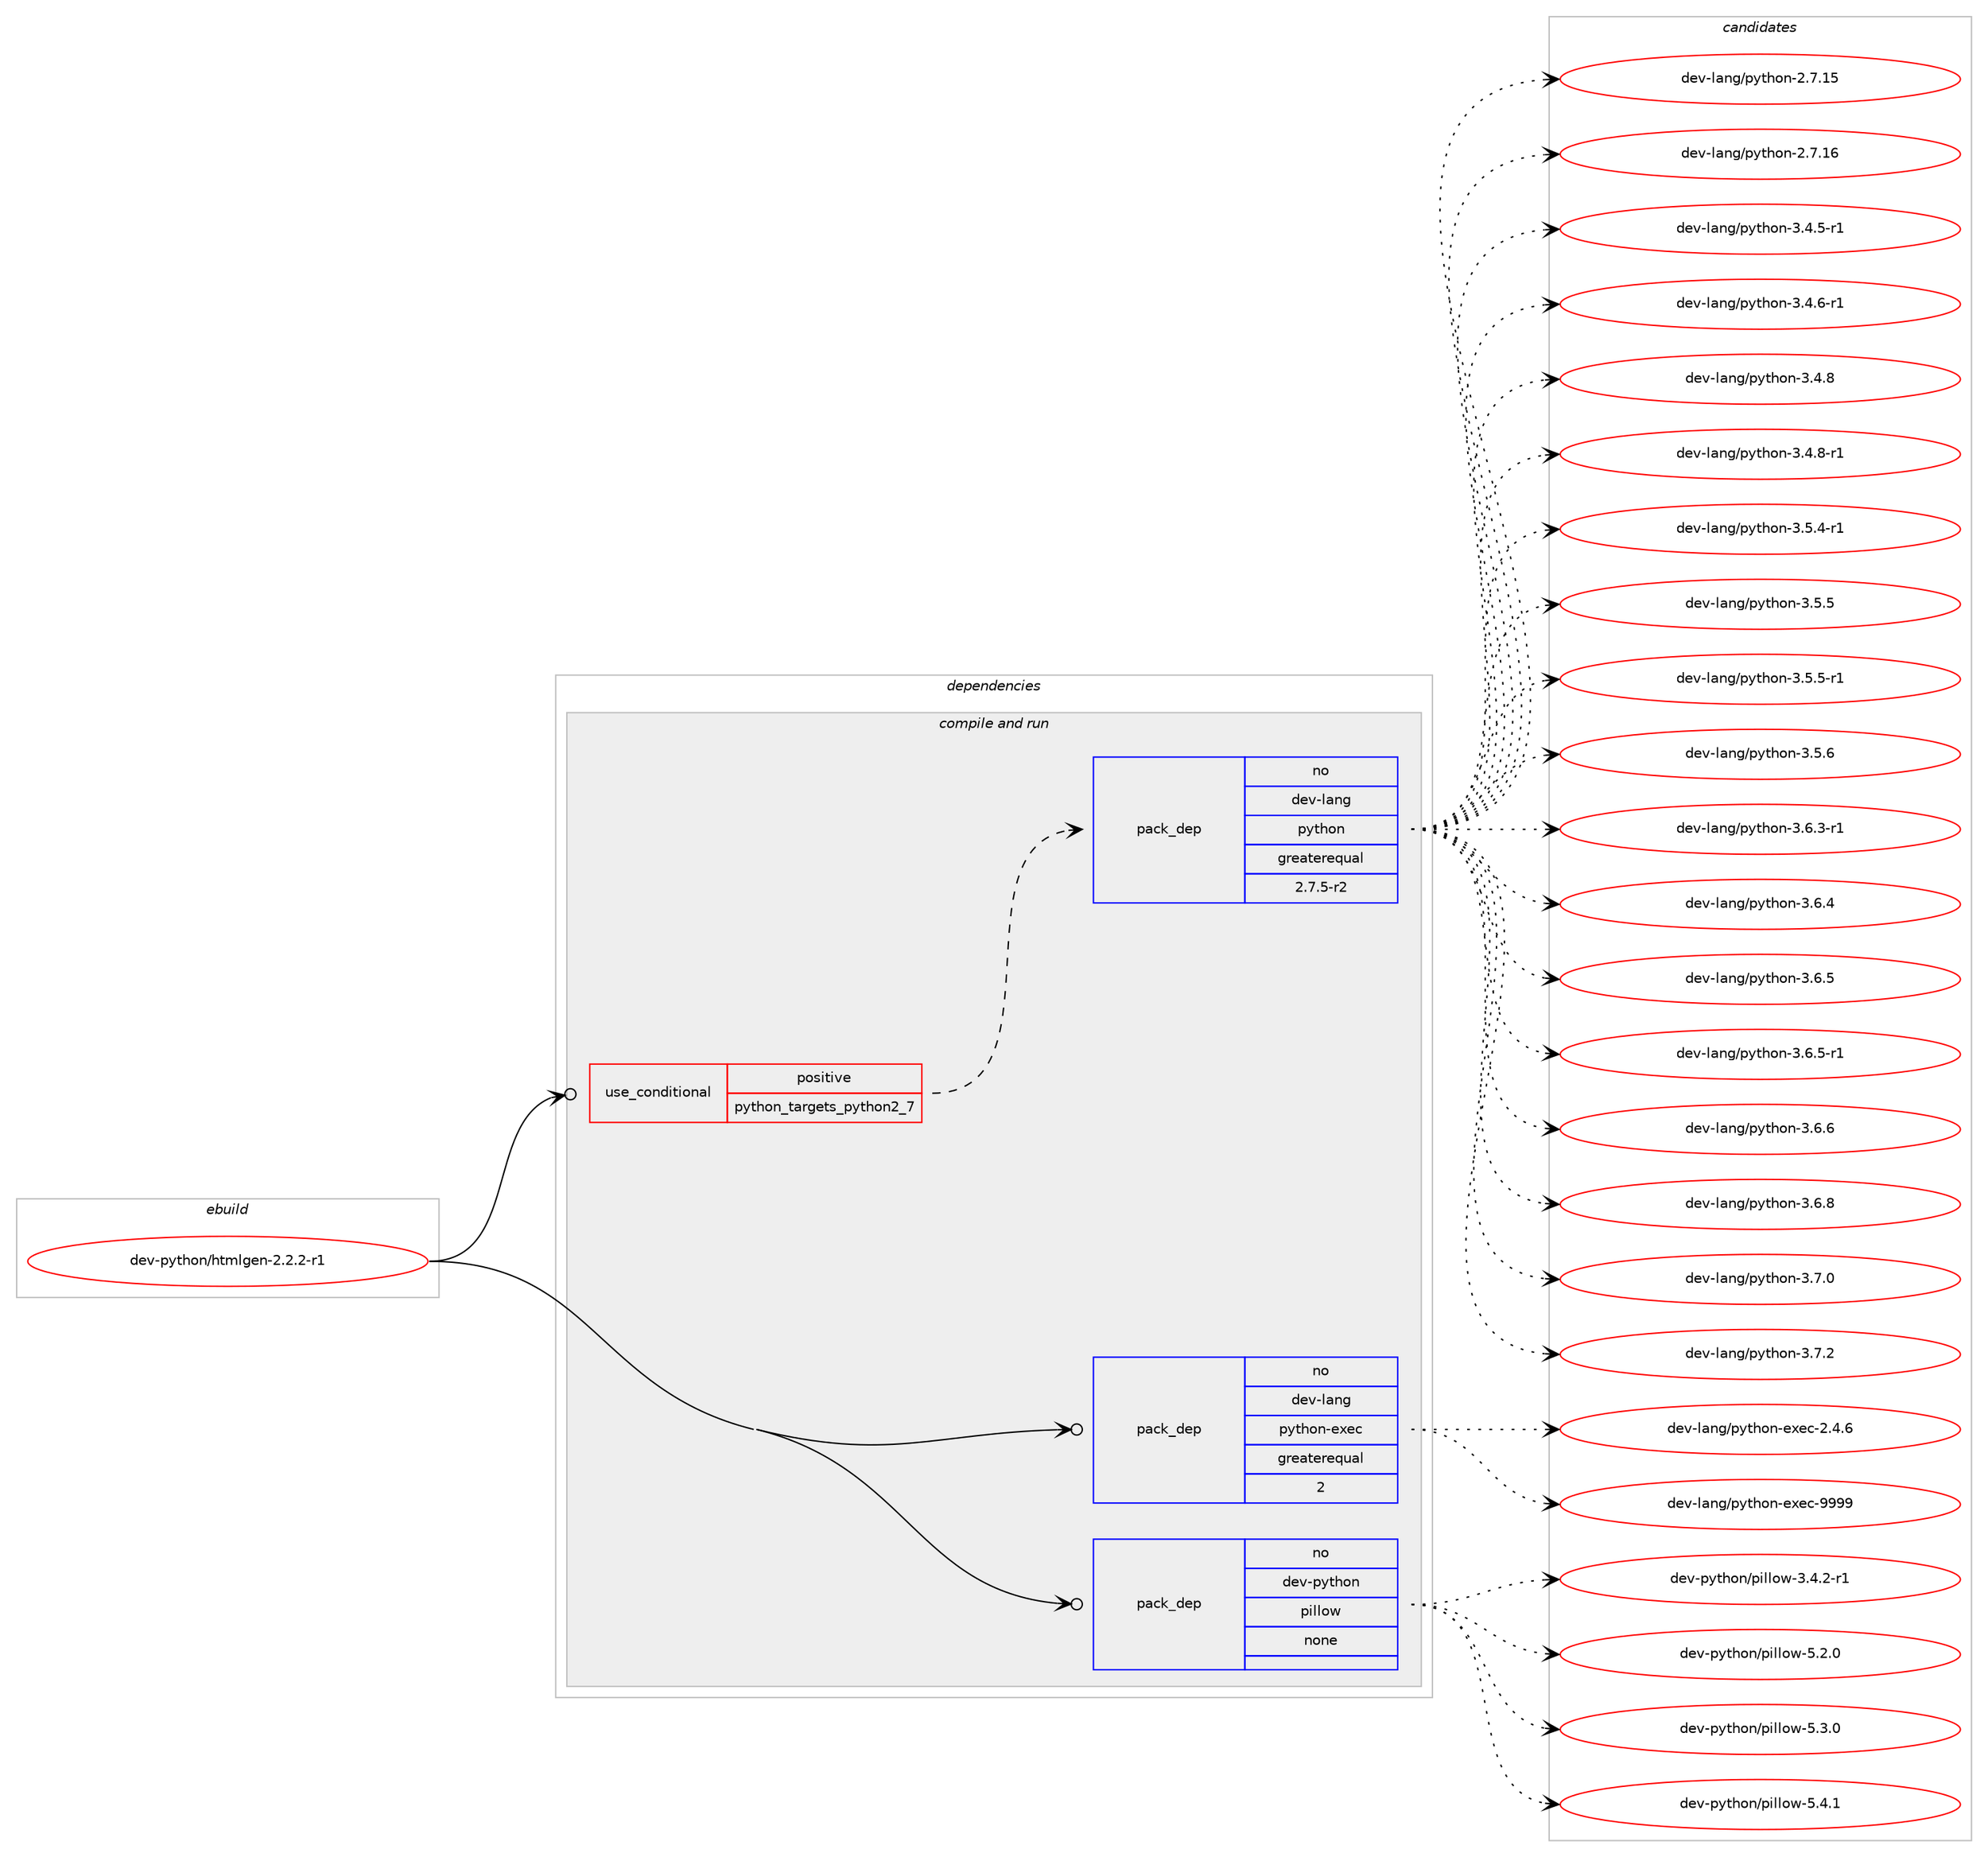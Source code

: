 digraph prolog {

# *************
# Graph options
# *************

newrank=true;
concentrate=true;
compound=true;
graph [rankdir=LR,fontname=Helvetica,fontsize=10,ranksep=1.5];#, ranksep=2.5, nodesep=0.2];
edge  [arrowhead=vee];
node  [fontname=Helvetica,fontsize=10];

# **********
# The ebuild
# **********

subgraph cluster_leftcol {
color=gray;
rank=same;
label=<<i>ebuild</i>>;
id [label="dev-python/htmlgen-2.2.2-r1", color=red, width=4, href="../dev-python/htmlgen-2.2.2-r1.svg"];
}

# ****************
# The dependencies
# ****************

subgraph cluster_midcol {
color=gray;
label=<<i>dependencies</i>>;
subgraph cluster_compile {
fillcolor="#eeeeee";
style=filled;
label=<<i>compile</i>>;
}
subgraph cluster_compileandrun {
fillcolor="#eeeeee";
style=filled;
label=<<i>compile and run</i>>;
subgraph cond375446 {
dependency1412951 [label=<<TABLE BORDER="0" CELLBORDER="1" CELLSPACING="0" CELLPADDING="4"><TR><TD ROWSPAN="3" CELLPADDING="10">use_conditional</TD></TR><TR><TD>positive</TD></TR><TR><TD>python_targets_python2_7</TD></TR></TABLE>>, shape=none, color=red];
subgraph pack1014236 {
dependency1412952 [label=<<TABLE BORDER="0" CELLBORDER="1" CELLSPACING="0" CELLPADDING="4" WIDTH="220"><TR><TD ROWSPAN="6" CELLPADDING="30">pack_dep</TD></TR><TR><TD WIDTH="110">no</TD></TR><TR><TD>dev-lang</TD></TR><TR><TD>python</TD></TR><TR><TD>greaterequal</TD></TR><TR><TD>2.7.5-r2</TD></TR></TABLE>>, shape=none, color=blue];
}
dependency1412951:e -> dependency1412952:w [weight=20,style="dashed",arrowhead="vee"];
}
id:e -> dependency1412951:w [weight=20,style="solid",arrowhead="odotvee"];
subgraph pack1014237 {
dependency1412953 [label=<<TABLE BORDER="0" CELLBORDER="1" CELLSPACING="0" CELLPADDING="4" WIDTH="220"><TR><TD ROWSPAN="6" CELLPADDING="30">pack_dep</TD></TR><TR><TD WIDTH="110">no</TD></TR><TR><TD>dev-lang</TD></TR><TR><TD>python-exec</TD></TR><TR><TD>greaterequal</TD></TR><TR><TD>2</TD></TR></TABLE>>, shape=none, color=blue];
}
id:e -> dependency1412953:w [weight=20,style="solid",arrowhead="odotvee"];
subgraph pack1014238 {
dependency1412954 [label=<<TABLE BORDER="0" CELLBORDER="1" CELLSPACING="0" CELLPADDING="4" WIDTH="220"><TR><TD ROWSPAN="6" CELLPADDING="30">pack_dep</TD></TR><TR><TD WIDTH="110">no</TD></TR><TR><TD>dev-python</TD></TR><TR><TD>pillow</TD></TR><TR><TD>none</TD></TR><TR><TD></TD></TR></TABLE>>, shape=none, color=blue];
}
id:e -> dependency1412954:w [weight=20,style="solid",arrowhead="odotvee"];
}
subgraph cluster_run {
fillcolor="#eeeeee";
style=filled;
label=<<i>run</i>>;
}
}

# **************
# The candidates
# **************

subgraph cluster_choices {
rank=same;
color=gray;
label=<<i>candidates</i>>;

subgraph choice1014236 {
color=black;
nodesep=1;
choice10010111845108971101034711212111610411111045504655464953 [label="dev-lang/python-2.7.15", color=red, width=4,href="../dev-lang/python-2.7.15.svg"];
choice10010111845108971101034711212111610411111045504655464954 [label="dev-lang/python-2.7.16", color=red, width=4,href="../dev-lang/python-2.7.16.svg"];
choice1001011184510897110103471121211161041111104551465246534511449 [label="dev-lang/python-3.4.5-r1", color=red, width=4,href="../dev-lang/python-3.4.5-r1.svg"];
choice1001011184510897110103471121211161041111104551465246544511449 [label="dev-lang/python-3.4.6-r1", color=red, width=4,href="../dev-lang/python-3.4.6-r1.svg"];
choice100101118451089711010347112121116104111110455146524656 [label="dev-lang/python-3.4.8", color=red, width=4,href="../dev-lang/python-3.4.8.svg"];
choice1001011184510897110103471121211161041111104551465246564511449 [label="dev-lang/python-3.4.8-r1", color=red, width=4,href="../dev-lang/python-3.4.8-r1.svg"];
choice1001011184510897110103471121211161041111104551465346524511449 [label="dev-lang/python-3.5.4-r1", color=red, width=4,href="../dev-lang/python-3.5.4-r1.svg"];
choice100101118451089711010347112121116104111110455146534653 [label="dev-lang/python-3.5.5", color=red, width=4,href="../dev-lang/python-3.5.5.svg"];
choice1001011184510897110103471121211161041111104551465346534511449 [label="dev-lang/python-3.5.5-r1", color=red, width=4,href="../dev-lang/python-3.5.5-r1.svg"];
choice100101118451089711010347112121116104111110455146534654 [label="dev-lang/python-3.5.6", color=red, width=4,href="../dev-lang/python-3.5.6.svg"];
choice1001011184510897110103471121211161041111104551465446514511449 [label="dev-lang/python-3.6.3-r1", color=red, width=4,href="../dev-lang/python-3.6.3-r1.svg"];
choice100101118451089711010347112121116104111110455146544652 [label="dev-lang/python-3.6.4", color=red, width=4,href="../dev-lang/python-3.6.4.svg"];
choice100101118451089711010347112121116104111110455146544653 [label="dev-lang/python-3.6.5", color=red, width=4,href="../dev-lang/python-3.6.5.svg"];
choice1001011184510897110103471121211161041111104551465446534511449 [label="dev-lang/python-3.6.5-r1", color=red, width=4,href="../dev-lang/python-3.6.5-r1.svg"];
choice100101118451089711010347112121116104111110455146544654 [label="dev-lang/python-3.6.6", color=red, width=4,href="../dev-lang/python-3.6.6.svg"];
choice100101118451089711010347112121116104111110455146544656 [label="dev-lang/python-3.6.8", color=red, width=4,href="../dev-lang/python-3.6.8.svg"];
choice100101118451089711010347112121116104111110455146554648 [label="dev-lang/python-3.7.0", color=red, width=4,href="../dev-lang/python-3.7.0.svg"];
choice100101118451089711010347112121116104111110455146554650 [label="dev-lang/python-3.7.2", color=red, width=4,href="../dev-lang/python-3.7.2.svg"];
dependency1412952:e -> choice10010111845108971101034711212111610411111045504655464953:w [style=dotted,weight="100"];
dependency1412952:e -> choice10010111845108971101034711212111610411111045504655464954:w [style=dotted,weight="100"];
dependency1412952:e -> choice1001011184510897110103471121211161041111104551465246534511449:w [style=dotted,weight="100"];
dependency1412952:e -> choice1001011184510897110103471121211161041111104551465246544511449:w [style=dotted,weight="100"];
dependency1412952:e -> choice100101118451089711010347112121116104111110455146524656:w [style=dotted,weight="100"];
dependency1412952:e -> choice1001011184510897110103471121211161041111104551465246564511449:w [style=dotted,weight="100"];
dependency1412952:e -> choice1001011184510897110103471121211161041111104551465346524511449:w [style=dotted,weight="100"];
dependency1412952:e -> choice100101118451089711010347112121116104111110455146534653:w [style=dotted,weight="100"];
dependency1412952:e -> choice1001011184510897110103471121211161041111104551465346534511449:w [style=dotted,weight="100"];
dependency1412952:e -> choice100101118451089711010347112121116104111110455146534654:w [style=dotted,weight="100"];
dependency1412952:e -> choice1001011184510897110103471121211161041111104551465446514511449:w [style=dotted,weight="100"];
dependency1412952:e -> choice100101118451089711010347112121116104111110455146544652:w [style=dotted,weight="100"];
dependency1412952:e -> choice100101118451089711010347112121116104111110455146544653:w [style=dotted,weight="100"];
dependency1412952:e -> choice1001011184510897110103471121211161041111104551465446534511449:w [style=dotted,weight="100"];
dependency1412952:e -> choice100101118451089711010347112121116104111110455146544654:w [style=dotted,weight="100"];
dependency1412952:e -> choice100101118451089711010347112121116104111110455146544656:w [style=dotted,weight="100"];
dependency1412952:e -> choice100101118451089711010347112121116104111110455146554648:w [style=dotted,weight="100"];
dependency1412952:e -> choice100101118451089711010347112121116104111110455146554650:w [style=dotted,weight="100"];
}
subgraph choice1014237 {
color=black;
nodesep=1;
choice1001011184510897110103471121211161041111104510112010199455046524654 [label="dev-lang/python-exec-2.4.6", color=red, width=4,href="../dev-lang/python-exec-2.4.6.svg"];
choice10010111845108971101034711212111610411111045101120101994557575757 [label="dev-lang/python-exec-9999", color=red, width=4,href="../dev-lang/python-exec-9999.svg"];
dependency1412953:e -> choice1001011184510897110103471121211161041111104510112010199455046524654:w [style=dotted,weight="100"];
dependency1412953:e -> choice10010111845108971101034711212111610411111045101120101994557575757:w [style=dotted,weight="100"];
}
subgraph choice1014238 {
color=black;
nodesep=1;
choice10010111845112121116104111110471121051081081111194551465246504511449 [label="dev-python/pillow-3.4.2-r1", color=red, width=4,href="../dev-python/pillow-3.4.2-r1.svg"];
choice1001011184511212111610411111047112105108108111119455346504648 [label="dev-python/pillow-5.2.0", color=red, width=4,href="../dev-python/pillow-5.2.0.svg"];
choice1001011184511212111610411111047112105108108111119455346514648 [label="dev-python/pillow-5.3.0", color=red, width=4,href="../dev-python/pillow-5.3.0.svg"];
choice1001011184511212111610411111047112105108108111119455346524649 [label="dev-python/pillow-5.4.1", color=red, width=4,href="../dev-python/pillow-5.4.1.svg"];
dependency1412954:e -> choice10010111845112121116104111110471121051081081111194551465246504511449:w [style=dotted,weight="100"];
dependency1412954:e -> choice1001011184511212111610411111047112105108108111119455346504648:w [style=dotted,weight="100"];
dependency1412954:e -> choice1001011184511212111610411111047112105108108111119455346514648:w [style=dotted,weight="100"];
dependency1412954:e -> choice1001011184511212111610411111047112105108108111119455346524649:w [style=dotted,weight="100"];
}
}

}
